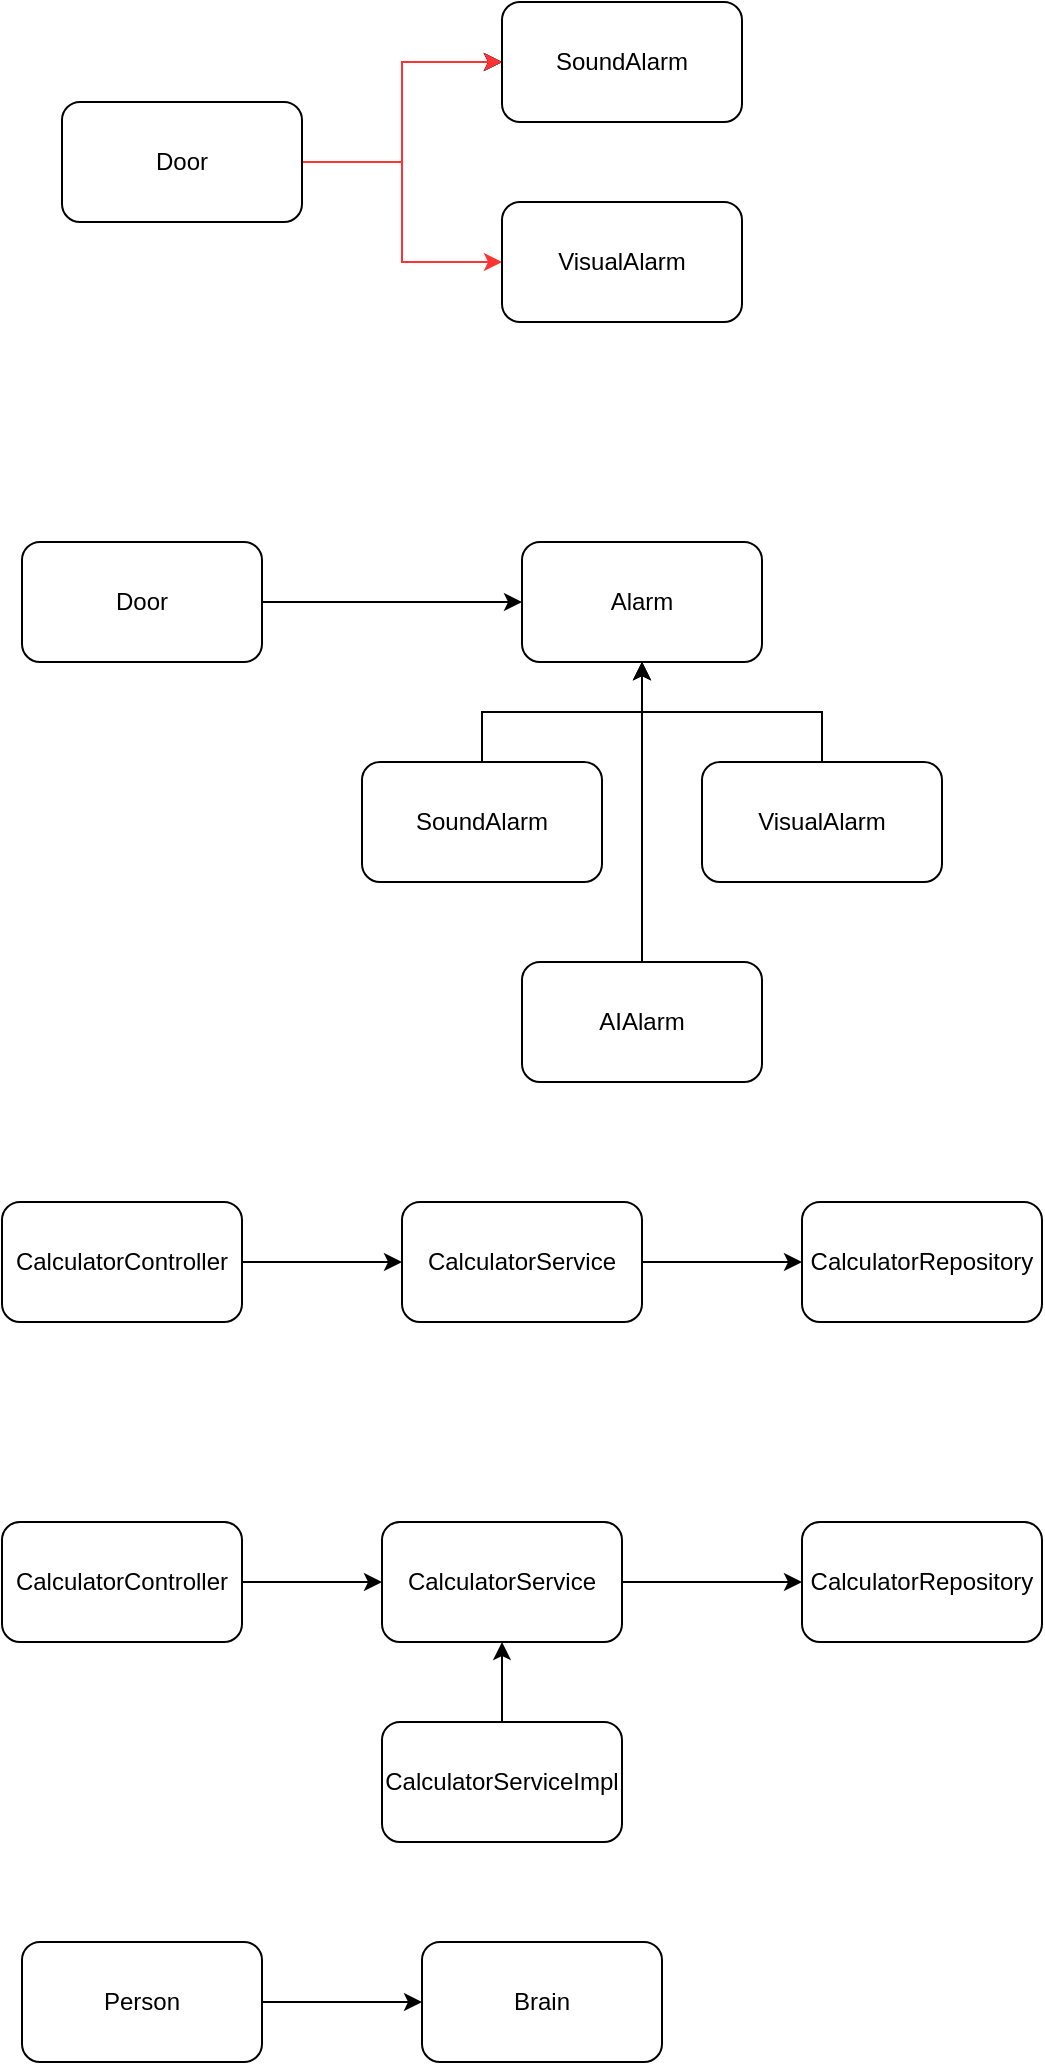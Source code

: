 <mxfile version="24.7.14">
  <diagram name="Page-1" id="qdixJjm0_-qvVHZSuLOR">
    <mxGraphModel dx="954" dy="615" grid="1" gridSize="10" guides="1" tooltips="1" connect="1" arrows="1" fold="1" page="1" pageScale="1" pageWidth="850" pageHeight="1100" math="0" shadow="0">
      <root>
        <mxCell id="0" />
        <mxCell id="1" parent="0" />
        <mxCell id="h7UPKtijCCh62gcW4wqp-2" style="edgeStyle=orthogonalEdgeStyle;rounded=0;orthogonalLoop=1;jettySize=auto;html=1;" edge="1" parent="1" source="h7UPKtijCCh62gcW4wqp-1" target="h7UPKtijCCh62gcW4wqp-3">
          <mxGeometry relative="1" as="geometry">
            <mxPoint x="410" y="120" as="targetPoint" />
          </mxGeometry>
        </mxCell>
        <mxCell id="h7UPKtijCCh62gcW4wqp-4" value="" style="edgeStyle=orthogonalEdgeStyle;rounded=0;orthogonalLoop=1;jettySize=auto;html=1;" edge="1" parent="1" source="h7UPKtijCCh62gcW4wqp-1" target="h7UPKtijCCh62gcW4wqp-3">
          <mxGeometry relative="1" as="geometry" />
        </mxCell>
        <mxCell id="h7UPKtijCCh62gcW4wqp-5" value="" style="edgeStyle=orthogonalEdgeStyle;rounded=0;orthogonalLoop=1;jettySize=auto;html=1;strokeColor=#FF3333;" edge="1" parent="1" source="h7UPKtijCCh62gcW4wqp-1" target="h7UPKtijCCh62gcW4wqp-3">
          <mxGeometry relative="1" as="geometry" />
        </mxCell>
        <mxCell id="h7UPKtijCCh62gcW4wqp-7" style="edgeStyle=orthogonalEdgeStyle;rounded=0;orthogonalLoop=1;jettySize=auto;html=1;entryX=0;entryY=0.5;entryDx=0;entryDy=0;strokeColor=#FF3333;" edge="1" parent="1" source="h7UPKtijCCh62gcW4wqp-1" target="h7UPKtijCCh62gcW4wqp-6">
          <mxGeometry relative="1" as="geometry" />
        </mxCell>
        <mxCell id="h7UPKtijCCh62gcW4wqp-1" value="Door" style="rounded=1;whiteSpace=wrap;html=1;" vertex="1" parent="1">
          <mxGeometry x="130" y="90" width="120" height="60" as="geometry" />
        </mxCell>
        <mxCell id="h7UPKtijCCh62gcW4wqp-3" value="SoundAlarm" style="rounded=1;whiteSpace=wrap;html=1;" vertex="1" parent="1">
          <mxGeometry x="350" y="40" width="120" height="60" as="geometry" />
        </mxCell>
        <mxCell id="h7UPKtijCCh62gcW4wqp-6" value="VisualAlarm" style="rounded=1;whiteSpace=wrap;html=1;" vertex="1" parent="1">
          <mxGeometry x="350" y="140" width="120" height="60" as="geometry" />
        </mxCell>
        <mxCell id="h7UPKtijCCh62gcW4wqp-16" style="edgeStyle=orthogonalEdgeStyle;rounded=0;orthogonalLoop=1;jettySize=auto;html=1;entryX=0;entryY=0.5;entryDx=0;entryDy=0;" edge="1" parent="1" source="h7UPKtijCCh62gcW4wqp-12" target="h7UPKtijCCh62gcW4wqp-15">
          <mxGeometry relative="1" as="geometry" />
        </mxCell>
        <mxCell id="h7UPKtijCCh62gcW4wqp-12" value="Door" style="rounded=1;whiteSpace=wrap;html=1;" vertex="1" parent="1">
          <mxGeometry x="110" y="310" width="120" height="60" as="geometry" />
        </mxCell>
        <mxCell id="h7UPKtijCCh62gcW4wqp-17" style="edgeStyle=orthogonalEdgeStyle;rounded=0;orthogonalLoop=1;jettySize=auto;html=1;entryX=0.5;entryY=1;entryDx=0;entryDy=0;" edge="1" parent="1" source="h7UPKtijCCh62gcW4wqp-13" target="h7UPKtijCCh62gcW4wqp-15">
          <mxGeometry relative="1" as="geometry" />
        </mxCell>
        <mxCell id="h7UPKtijCCh62gcW4wqp-13" value="SoundAlarm" style="rounded=1;whiteSpace=wrap;html=1;" vertex="1" parent="1">
          <mxGeometry x="280" y="420" width="120" height="60" as="geometry" />
        </mxCell>
        <mxCell id="h7UPKtijCCh62gcW4wqp-19" style="edgeStyle=orthogonalEdgeStyle;rounded=0;orthogonalLoop=1;jettySize=auto;html=1;entryX=0.5;entryY=1;entryDx=0;entryDy=0;" edge="1" parent="1" source="h7UPKtijCCh62gcW4wqp-14" target="h7UPKtijCCh62gcW4wqp-15">
          <mxGeometry relative="1" as="geometry" />
        </mxCell>
        <mxCell id="h7UPKtijCCh62gcW4wqp-14" value="VisualAlarm" style="rounded=1;whiteSpace=wrap;html=1;" vertex="1" parent="1">
          <mxGeometry x="450" y="420" width="120" height="60" as="geometry" />
        </mxCell>
        <mxCell id="h7UPKtijCCh62gcW4wqp-15" value="Alarm" style="rounded=1;whiteSpace=wrap;html=1;" vertex="1" parent="1">
          <mxGeometry x="360" y="310" width="120" height="60" as="geometry" />
        </mxCell>
        <mxCell id="h7UPKtijCCh62gcW4wqp-22" style="edgeStyle=orthogonalEdgeStyle;rounded=0;orthogonalLoop=1;jettySize=auto;html=1;" edge="1" parent="1" source="h7UPKtijCCh62gcW4wqp-20" target="h7UPKtijCCh62gcW4wqp-15">
          <mxGeometry relative="1" as="geometry" />
        </mxCell>
        <mxCell id="h7UPKtijCCh62gcW4wqp-20" value="AIAlarm" style="rounded=1;whiteSpace=wrap;html=1;" vertex="1" parent="1">
          <mxGeometry x="360" y="520" width="120" height="60" as="geometry" />
        </mxCell>
        <mxCell id="h7UPKtijCCh62gcW4wqp-25" value="" style="edgeStyle=orthogonalEdgeStyle;rounded=0;orthogonalLoop=1;jettySize=auto;html=1;" edge="1" parent="1" source="h7UPKtijCCh62gcW4wqp-23" target="h7UPKtijCCh62gcW4wqp-24">
          <mxGeometry relative="1" as="geometry" />
        </mxCell>
        <mxCell id="h7UPKtijCCh62gcW4wqp-23" value="CalculatorController" style="rounded=1;whiteSpace=wrap;html=1;" vertex="1" parent="1">
          <mxGeometry x="100" y="640" width="120" height="60" as="geometry" />
        </mxCell>
        <mxCell id="h7UPKtijCCh62gcW4wqp-27" value="" style="edgeStyle=orthogonalEdgeStyle;rounded=0;orthogonalLoop=1;jettySize=auto;html=1;" edge="1" parent="1" source="h7UPKtijCCh62gcW4wqp-24" target="h7UPKtijCCh62gcW4wqp-26">
          <mxGeometry relative="1" as="geometry" />
        </mxCell>
        <mxCell id="h7UPKtijCCh62gcW4wqp-24" value="CalculatorService" style="whiteSpace=wrap;html=1;rounded=1;" vertex="1" parent="1">
          <mxGeometry x="300" y="640" width="120" height="60" as="geometry" />
        </mxCell>
        <mxCell id="h7UPKtijCCh62gcW4wqp-26" value="CalculatorRepository" style="whiteSpace=wrap;html=1;rounded=1;" vertex="1" parent="1">
          <mxGeometry x="500" y="640" width="120" height="60" as="geometry" />
        </mxCell>
        <mxCell id="h7UPKtijCCh62gcW4wqp-38" style="edgeStyle=orthogonalEdgeStyle;rounded=0;orthogonalLoop=1;jettySize=auto;html=1;entryX=0;entryY=0.5;entryDx=0;entryDy=0;" edge="1" parent="1" source="h7UPKtijCCh62gcW4wqp-32" target="h7UPKtijCCh62gcW4wqp-36">
          <mxGeometry relative="1" as="geometry" />
        </mxCell>
        <mxCell id="h7UPKtijCCh62gcW4wqp-32" value="CalculatorController" style="rounded=1;whiteSpace=wrap;html=1;" vertex="1" parent="1">
          <mxGeometry x="100" y="800" width="120" height="60" as="geometry" />
        </mxCell>
        <mxCell id="h7UPKtijCCh62gcW4wqp-37" value="" style="edgeStyle=orthogonalEdgeStyle;rounded=0;orthogonalLoop=1;jettySize=auto;html=1;" edge="1" parent="1" source="h7UPKtijCCh62gcW4wqp-34" target="h7UPKtijCCh62gcW4wqp-36">
          <mxGeometry relative="1" as="geometry" />
        </mxCell>
        <mxCell id="h7UPKtijCCh62gcW4wqp-34" value="CalculatorServiceImpl" style="whiteSpace=wrap;html=1;rounded=1;" vertex="1" parent="1">
          <mxGeometry x="290" y="900" width="120" height="60" as="geometry" />
        </mxCell>
        <mxCell id="h7UPKtijCCh62gcW4wqp-35" value="CalculatorRepository" style="whiteSpace=wrap;html=1;rounded=1;" vertex="1" parent="1">
          <mxGeometry x="500" y="800" width="120" height="60" as="geometry" />
        </mxCell>
        <mxCell id="h7UPKtijCCh62gcW4wqp-39" style="edgeStyle=orthogonalEdgeStyle;rounded=0;orthogonalLoop=1;jettySize=auto;html=1;entryX=0;entryY=0.5;entryDx=0;entryDy=0;" edge="1" parent="1" source="h7UPKtijCCh62gcW4wqp-36" target="h7UPKtijCCh62gcW4wqp-35">
          <mxGeometry relative="1" as="geometry" />
        </mxCell>
        <mxCell id="h7UPKtijCCh62gcW4wqp-36" value="CalculatorService" style="whiteSpace=wrap;html=1;rounded=1;" vertex="1" parent="1">
          <mxGeometry x="290" y="800" width="120" height="60" as="geometry" />
        </mxCell>
        <mxCell id="h7UPKtijCCh62gcW4wqp-42" value="" style="edgeStyle=orthogonalEdgeStyle;rounded=0;orthogonalLoop=1;jettySize=auto;html=1;" edge="1" parent="1" source="h7UPKtijCCh62gcW4wqp-40" target="h7UPKtijCCh62gcW4wqp-41">
          <mxGeometry relative="1" as="geometry" />
        </mxCell>
        <mxCell id="h7UPKtijCCh62gcW4wqp-40" value="Person" style="rounded=1;whiteSpace=wrap;html=1;" vertex="1" parent="1">
          <mxGeometry x="110" y="1010" width="120" height="60" as="geometry" />
        </mxCell>
        <mxCell id="h7UPKtijCCh62gcW4wqp-41" value="Brain" style="whiteSpace=wrap;html=1;rounded=1;" vertex="1" parent="1">
          <mxGeometry x="310" y="1010" width="120" height="60" as="geometry" />
        </mxCell>
      </root>
    </mxGraphModel>
  </diagram>
</mxfile>
